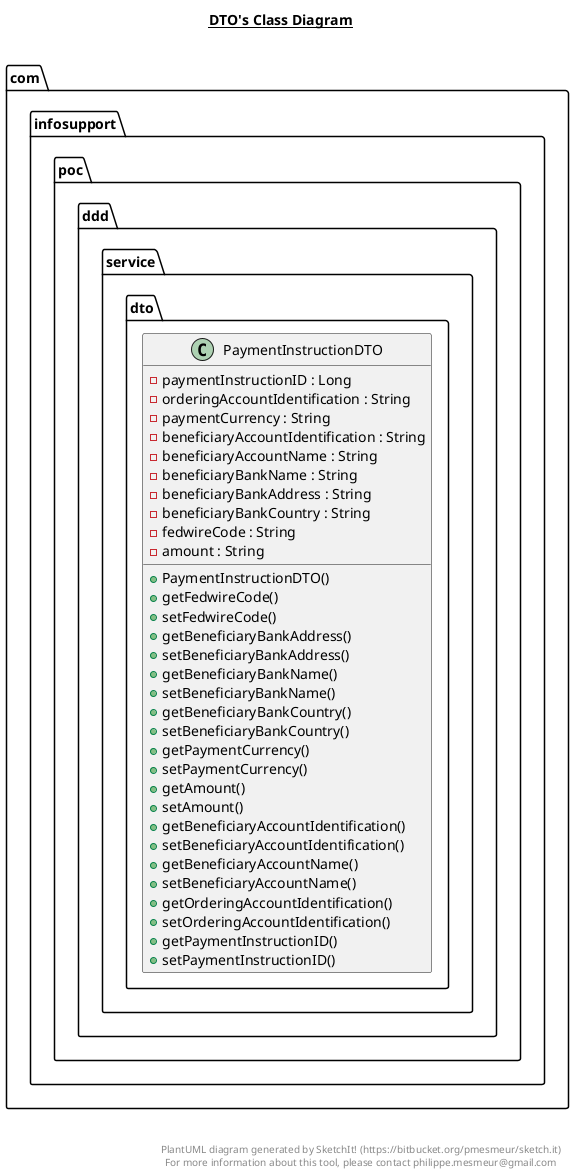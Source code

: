 @startuml

title __DTO's Class Diagram__\n

  package com.infosupport.poc.ddd.service {
    package com.infosupport.poc.ddd.service.dto {
      class PaymentInstructionDTO {
          - paymentInstructionID : Long
          - orderingAccountIdentification : String
          - paymentCurrency : String
          - beneficiaryAccountIdentification : String
          - beneficiaryAccountName : String
          - beneficiaryBankName : String
          - beneficiaryBankAddress : String
          - beneficiaryBankCountry : String
          - fedwireCode : String
          - amount : String
          + PaymentInstructionDTO()
          + getFedwireCode()
          + setFedwireCode()
          + getBeneficiaryBankAddress()
          + setBeneficiaryBankAddress()
          + getBeneficiaryBankName()
          + setBeneficiaryBankName()
          + getBeneficiaryBankCountry()
          + setBeneficiaryBankCountry()
          + getPaymentCurrency()
          + setPaymentCurrency()
          + getAmount()
          + setAmount()
          + getBeneficiaryAccountIdentification()
          + setBeneficiaryAccountIdentification()
          + getBeneficiaryAccountName()
          + setBeneficiaryAccountName()
          + getOrderingAccountIdentification()
          + setOrderingAccountIdentification()
          + getPaymentInstructionID()
          + setPaymentInstructionID()
      }
    }
  }
  



right footer


PlantUML diagram generated by SketchIt! (https://bitbucket.org/pmesmeur/sketch.it)
For more information about this tool, please contact philippe.mesmeur@gmail.com
endfooter

@enduml
